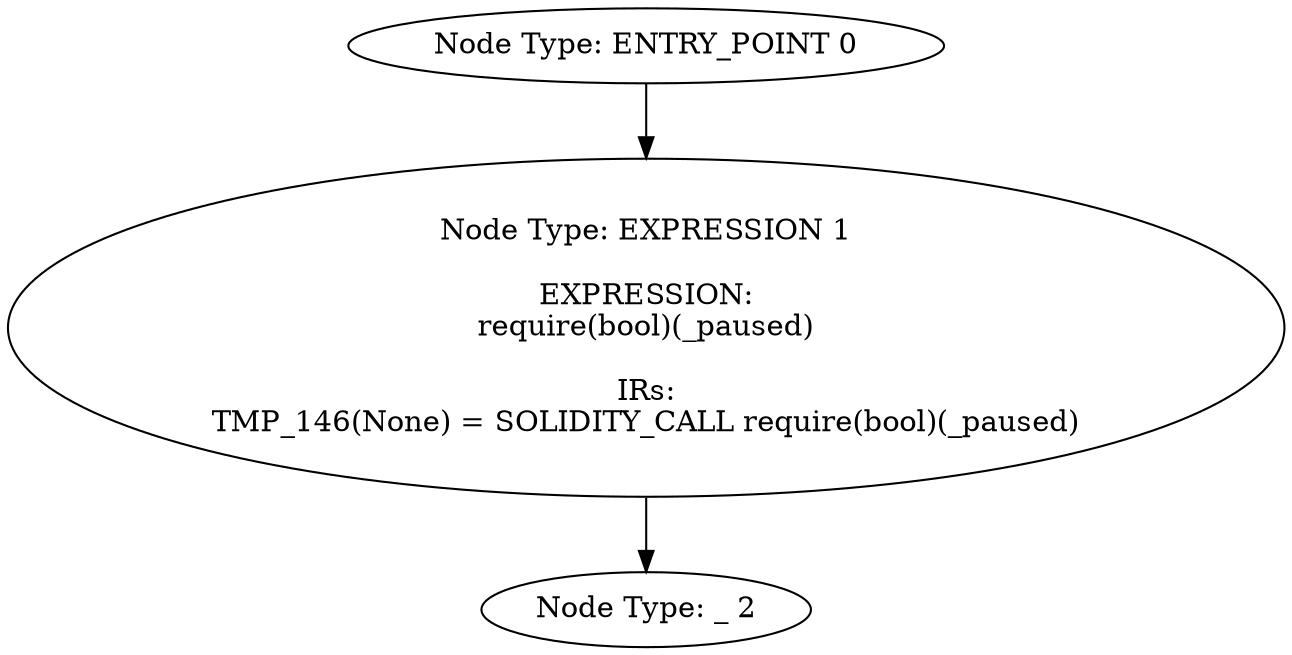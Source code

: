 digraph{
0[label="Node Type: ENTRY_POINT 0
"];
0->1;
1[label="Node Type: EXPRESSION 1

EXPRESSION:
require(bool)(_paused)

IRs:
TMP_146(None) = SOLIDITY_CALL require(bool)(_paused)"];
1->2;
2[label="Node Type: _ 2
"];
}
